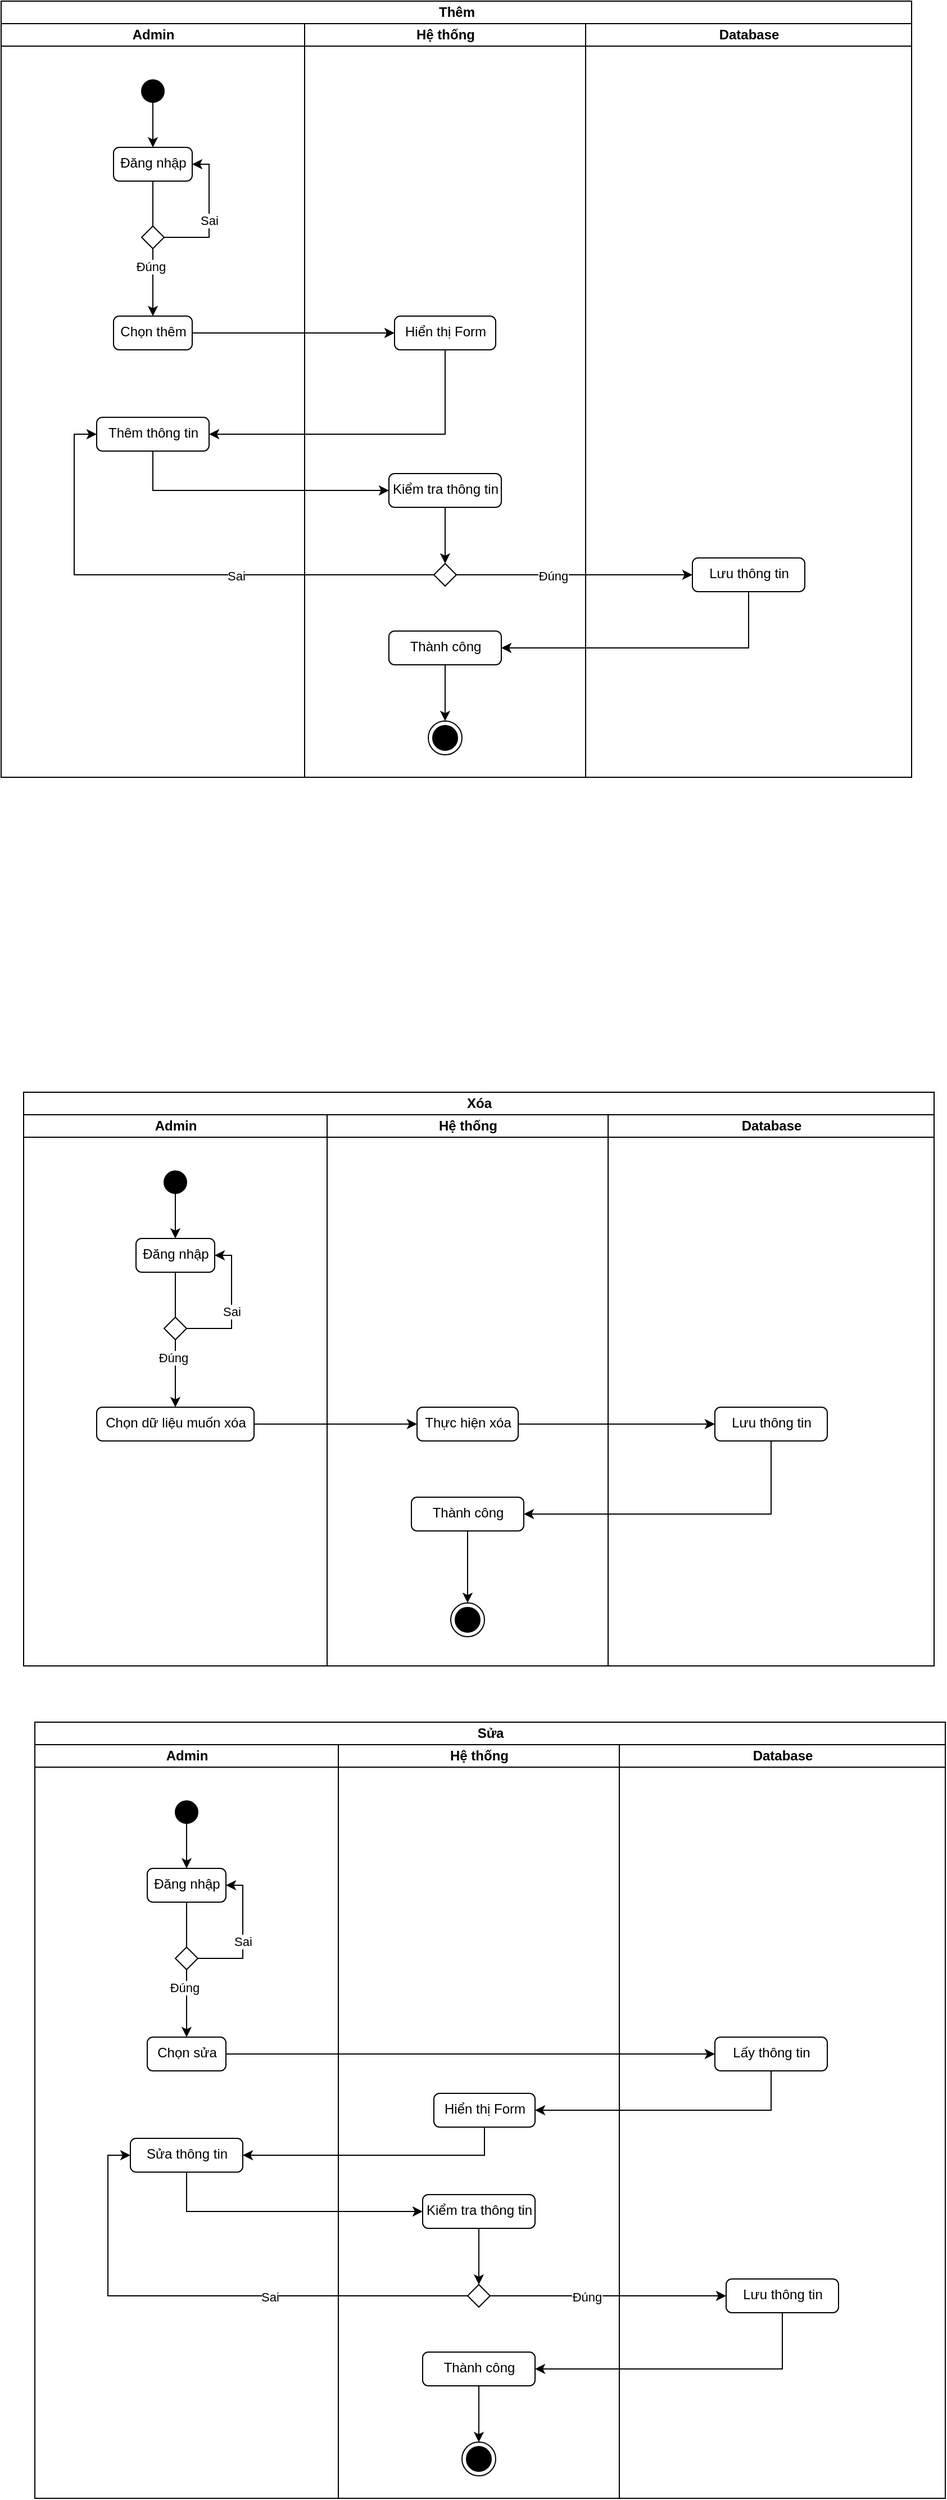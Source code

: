 <mxfile version="20.8.20" type="github">
  <diagram id="prtHgNgQTEPvFCAcTncT" name="Page-1">
    <mxGraphModel dx="954" dy="452" grid="1" gridSize="10" guides="1" tooltips="1" connect="1" arrows="1" fold="1" page="1" pageScale="1" pageWidth="827" pageHeight="1169" math="0" shadow="0">
      <root>
        <mxCell id="0" />
        <mxCell id="1" parent="0" />
        <mxCell id="ZkXMXkaEzzTaZKtMmjhz-1" value="Thêm" style="swimlane;childLayout=stackLayout;resizeParent=1;resizeParentMax=0;startSize=20;html=1;" parent="1" vertex="1">
          <mxGeometry x="140" y="330" width="810" height="690" as="geometry" />
        </mxCell>
        <mxCell id="ZkXMXkaEzzTaZKtMmjhz-2" value="Admin" style="swimlane;startSize=20;html=1;" parent="ZkXMXkaEzzTaZKtMmjhz-1" vertex="1">
          <mxGeometry y="20" width="270" height="670" as="geometry" />
        </mxCell>
        <mxCell id="ZkXMXkaEzzTaZKtMmjhz-11" style="edgeStyle=orthogonalEdgeStyle;rounded=0;orthogonalLoop=1;jettySize=auto;html=1;exitX=0.5;exitY=1;exitDx=0;exitDy=0;entryX=0.5;entryY=0;entryDx=0;entryDy=0;" parent="ZkXMXkaEzzTaZKtMmjhz-2" source="ZkXMXkaEzzTaZKtMmjhz-5" target="ZkXMXkaEzzTaZKtMmjhz-7" edge="1">
          <mxGeometry relative="1" as="geometry" />
        </mxCell>
        <mxCell id="ZkXMXkaEzzTaZKtMmjhz-5" value="" style="ellipse;fillColor=strokeColor;" parent="ZkXMXkaEzzTaZKtMmjhz-2" vertex="1">
          <mxGeometry x="125.0" y="50" width="20" height="20" as="geometry" />
        </mxCell>
        <mxCell id="ZkXMXkaEzzTaZKtMmjhz-10" value="" style="edgeStyle=orthogonalEdgeStyle;rounded=0;orthogonalLoop=1;jettySize=auto;html=1;" parent="ZkXMXkaEzzTaZKtMmjhz-2" source="ZkXMXkaEzzTaZKtMmjhz-7" target="ZkXMXkaEzzTaZKtMmjhz-9" edge="1">
          <mxGeometry relative="1" as="geometry" />
        </mxCell>
        <mxCell id="ZkXMXkaEzzTaZKtMmjhz-13" value="Đúng" style="edgeLabel;html=1;align=center;verticalAlign=middle;resizable=0;points=[];" parent="ZkXMXkaEzzTaZKtMmjhz-10" vertex="1" connectable="0">
          <mxGeometry x="0.267" y="-2" relative="1" as="geometry">
            <mxPoint as="offset" />
          </mxGeometry>
        </mxCell>
        <mxCell id="ZkXMXkaEzzTaZKtMmjhz-7" value="Đăng nhập" style="html=1;align=center;verticalAlign=top;rounded=1;absoluteArcSize=1;arcSize=10;dashed=0;" parent="ZkXMXkaEzzTaZKtMmjhz-2" vertex="1">
          <mxGeometry x="100.0" y="110" width="70" height="30" as="geometry" />
        </mxCell>
        <mxCell id="ZkXMXkaEzzTaZKtMmjhz-12" style="edgeStyle=orthogonalEdgeStyle;rounded=0;orthogonalLoop=1;jettySize=auto;html=1;exitX=1;exitY=0.5;exitDx=0;exitDy=0;entryX=1;entryY=0.5;entryDx=0;entryDy=0;" parent="ZkXMXkaEzzTaZKtMmjhz-2" source="ZkXMXkaEzzTaZKtMmjhz-8" target="ZkXMXkaEzzTaZKtMmjhz-7" edge="1">
          <mxGeometry relative="1" as="geometry">
            <mxPoint x="185.0" y="120" as="targetPoint" />
            <Array as="points">
              <mxPoint x="185" y="190" />
              <mxPoint x="185" y="125" />
            </Array>
          </mxGeometry>
        </mxCell>
        <mxCell id="ZkXMXkaEzzTaZKtMmjhz-14" value="Sai" style="edgeLabel;html=1;align=center;verticalAlign=middle;resizable=0;points=[];" parent="ZkXMXkaEzzTaZKtMmjhz-12" vertex="1" connectable="0">
          <mxGeometry x="-0.083" relative="1" as="geometry">
            <mxPoint as="offset" />
          </mxGeometry>
        </mxCell>
        <mxCell id="ZkXMXkaEzzTaZKtMmjhz-8" value="" style="rhombus;" parent="ZkXMXkaEzzTaZKtMmjhz-2" vertex="1">
          <mxGeometry x="125.0" y="180" width="20" height="20" as="geometry" />
        </mxCell>
        <mxCell id="ZkXMXkaEzzTaZKtMmjhz-9" value="Chọn thêm" style="html=1;align=center;verticalAlign=top;rounded=1;absoluteArcSize=1;arcSize=10;dashed=0;" parent="ZkXMXkaEzzTaZKtMmjhz-2" vertex="1">
          <mxGeometry x="100.0" y="260" width="70" height="30" as="geometry" />
        </mxCell>
        <mxCell id="ZkXMXkaEzzTaZKtMmjhz-17" value="Thêm thông tin" style="html=1;align=center;verticalAlign=top;rounded=1;absoluteArcSize=1;arcSize=10;dashed=0;" parent="ZkXMXkaEzzTaZKtMmjhz-2" vertex="1">
          <mxGeometry x="85" y="350" width="100" height="30" as="geometry" />
        </mxCell>
        <mxCell id="ZkXMXkaEzzTaZKtMmjhz-3" value="Hệ thống" style="swimlane;startSize=20;html=1;" parent="ZkXMXkaEzzTaZKtMmjhz-1" vertex="1">
          <mxGeometry x="270" y="20" width="250" height="670" as="geometry" />
        </mxCell>
        <mxCell id="ZkXMXkaEzzTaZKtMmjhz-15" value="Hiển thị Form" style="html=1;align=center;verticalAlign=top;rounded=1;absoluteArcSize=1;arcSize=10;dashed=0;" parent="ZkXMXkaEzzTaZKtMmjhz-3" vertex="1">
          <mxGeometry x="80" y="260" width="90" height="30" as="geometry" />
        </mxCell>
        <mxCell id="ZkXMXkaEzzTaZKtMmjhz-26" style="edgeStyle=orthogonalEdgeStyle;rounded=0;orthogonalLoop=1;jettySize=auto;html=1;exitX=0.5;exitY=1;exitDx=0;exitDy=0;entryX=0.5;entryY=0;entryDx=0;entryDy=0;" parent="ZkXMXkaEzzTaZKtMmjhz-3" source="ZkXMXkaEzzTaZKtMmjhz-19" target="ZkXMXkaEzzTaZKtMmjhz-20" edge="1">
          <mxGeometry relative="1" as="geometry" />
        </mxCell>
        <mxCell id="ZkXMXkaEzzTaZKtMmjhz-19" value="Kiểm tra thông tin" style="html=1;align=center;verticalAlign=top;rounded=1;absoluteArcSize=1;arcSize=10;dashed=0;" parent="ZkXMXkaEzzTaZKtMmjhz-3" vertex="1">
          <mxGeometry x="75" y="400" width="100" height="30" as="geometry" />
        </mxCell>
        <mxCell id="ZkXMXkaEzzTaZKtMmjhz-20" value="" style="rhombus;" parent="ZkXMXkaEzzTaZKtMmjhz-3" vertex="1">
          <mxGeometry x="115.0" y="480" width="20" height="20" as="geometry" />
        </mxCell>
        <mxCell id="ZkXMXkaEzzTaZKtMmjhz-29" style="edgeStyle=orthogonalEdgeStyle;rounded=0;orthogonalLoop=1;jettySize=auto;html=1;exitX=0.5;exitY=1;exitDx=0;exitDy=0;entryX=0.5;entryY=0;entryDx=0;entryDy=0;" parent="ZkXMXkaEzzTaZKtMmjhz-3" source="ZkXMXkaEzzTaZKtMmjhz-23" target="ZkXMXkaEzzTaZKtMmjhz-24" edge="1">
          <mxGeometry relative="1" as="geometry" />
        </mxCell>
        <mxCell id="ZkXMXkaEzzTaZKtMmjhz-23" value="Thành công" style="html=1;align=center;verticalAlign=top;rounded=1;absoluteArcSize=1;arcSize=10;dashed=0;" parent="ZkXMXkaEzzTaZKtMmjhz-3" vertex="1">
          <mxGeometry x="75" y="540" width="100" height="30" as="geometry" />
        </mxCell>
        <mxCell id="ZkXMXkaEzzTaZKtMmjhz-24" value="" style="ellipse;html=1;shape=endState;fillColor=strokeColor;" parent="ZkXMXkaEzzTaZKtMmjhz-3" vertex="1">
          <mxGeometry x="110" y="620" width="30" height="30" as="geometry" />
        </mxCell>
        <mxCell id="ZkXMXkaEzzTaZKtMmjhz-4" value="Database" style="swimlane;startSize=20;html=1;" parent="ZkXMXkaEzzTaZKtMmjhz-1" vertex="1">
          <mxGeometry x="520" y="20" width="290" height="670" as="geometry" />
        </mxCell>
        <mxCell id="ZkXMXkaEzzTaZKtMmjhz-21" value="Lưu thông tin" style="html=1;align=center;verticalAlign=top;rounded=1;absoluteArcSize=1;arcSize=10;dashed=0;" parent="ZkXMXkaEzzTaZKtMmjhz-4" vertex="1">
          <mxGeometry x="95" y="475" width="100" height="30" as="geometry" />
        </mxCell>
        <mxCell id="ZkXMXkaEzzTaZKtMmjhz-16" style="edgeStyle=orthogonalEdgeStyle;rounded=0;orthogonalLoop=1;jettySize=auto;html=1;exitX=1;exitY=0.5;exitDx=0;exitDy=0;entryX=0;entryY=0.5;entryDx=0;entryDy=0;" parent="ZkXMXkaEzzTaZKtMmjhz-1" source="ZkXMXkaEzzTaZKtMmjhz-9" target="ZkXMXkaEzzTaZKtMmjhz-15" edge="1">
          <mxGeometry relative="1" as="geometry" />
        </mxCell>
        <mxCell id="ZkXMXkaEzzTaZKtMmjhz-18" style="edgeStyle=orthogonalEdgeStyle;rounded=0;orthogonalLoop=1;jettySize=auto;html=1;exitX=0.5;exitY=1;exitDx=0;exitDy=0;entryX=1;entryY=0.5;entryDx=0;entryDy=0;" parent="ZkXMXkaEzzTaZKtMmjhz-1" source="ZkXMXkaEzzTaZKtMmjhz-15" target="ZkXMXkaEzzTaZKtMmjhz-17" edge="1">
          <mxGeometry relative="1" as="geometry" />
        </mxCell>
        <mxCell id="ZkXMXkaEzzTaZKtMmjhz-25" style="edgeStyle=orthogonalEdgeStyle;rounded=0;orthogonalLoop=1;jettySize=auto;html=1;exitX=0.5;exitY=1;exitDx=0;exitDy=0;entryX=0;entryY=0.5;entryDx=0;entryDy=0;" parent="ZkXMXkaEzzTaZKtMmjhz-1" source="ZkXMXkaEzzTaZKtMmjhz-17" target="ZkXMXkaEzzTaZKtMmjhz-19" edge="1">
          <mxGeometry relative="1" as="geometry" />
        </mxCell>
        <mxCell id="ZkXMXkaEzzTaZKtMmjhz-27" style="edgeStyle=orthogonalEdgeStyle;rounded=0;orthogonalLoop=1;jettySize=auto;html=1;exitX=1;exitY=0.5;exitDx=0;exitDy=0;entryX=0;entryY=0.5;entryDx=0;entryDy=0;" parent="ZkXMXkaEzzTaZKtMmjhz-1" source="ZkXMXkaEzzTaZKtMmjhz-20" target="ZkXMXkaEzzTaZKtMmjhz-21" edge="1">
          <mxGeometry relative="1" as="geometry" />
        </mxCell>
        <mxCell id="ZkXMXkaEzzTaZKtMmjhz-31" value="Đúng" style="edgeLabel;html=1;align=center;verticalAlign=middle;resizable=0;points=[];" parent="ZkXMXkaEzzTaZKtMmjhz-27" vertex="1" connectable="0">
          <mxGeometry x="-0.181" y="-1" relative="1" as="geometry">
            <mxPoint as="offset" />
          </mxGeometry>
        </mxCell>
        <mxCell id="ZkXMXkaEzzTaZKtMmjhz-28" style="edgeStyle=orthogonalEdgeStyle;rounded=0;orthogonalLoop=1;jettySize=auto;html=1;exitX=0.5;exitY=1;exitDx=0;exitDy=0;entryX=1;entryY=0.5;entryDx=0;entryDy=0;" parent="ZkXMXkaEzzTaZKtMmjhz-1" source="ZkXMXkaEzzTaZKtMmjhz-21" target="ZkXMXkaEzzTaZKtMmjhz-23" edge="1">
          <mxGeometry relative="1" as="geometry" />
        </mxCell>
        <mxCell id="ZkXMXkaEzzTaZKtMmjhz-30" style="edgeStyle=orthogonalEdgeStyle;rounded=0;orthogonalLoop=1;jettySize=auto;html=1;exitX=0;exitY=0.5;exitDx=0;exitDy=0;entryX=0;entryY=0.5;entryDx=0;entryDy=0;" parent="ZkXMXkaEzzTaZKtMmjhz-1" source="ZkXMXkaEzzTaZKtMmjhz-20" target="ZkXMXkaEzzTaZKtMmjhz-17" edge="1">
          <mxGeometry relative="1" as="geometry" />
        </mxCell>
        <mxCell id="ZkXMXkaEzzTaZKtMmjhz-32" value="Sai" style="edgeLabel;html=1;align=center;verticalAlign=middle;resizable=0;points=[];" parent="ZkXMXkaEzzTaZKtMmjhz-30" vertex="1" connectable="0">
          <mxGeometry x="-0.243" y="1" relative="1" as="geometry">
            <mxPoint as="offset" />
          </mxGeometry>
        </mxCell>
        <mxCell id="ZkXMXkaEzzTaZKtMmjhz-33" value="Xóa" style="swimlane;childLayout=stackLayout;resizeParent=1;resizeParentMax=0;startSize=20;html=1;" parent="1" vertex="1">
          <mxGeometry x="160" y="1300" width="810" height="510" as="geometry" />
        </mxCell>
        <mxCell id="ZkXMXkaEzzTaZKtMmjhz-34" value="Admin" style="swimlane;startSize=20;html=1;" parent="ZkXMXkaEzzTaZKtMmjhz-33" vertex="1">
          <mxGeometry y="20" width="270" height="490" as="geometry" />
        </mxCell>
        <mxCell id="ZkXMXkaEzzTaZKtMmjhz-35" style="edgeStyle=orthogonalEdgeStyle;rounded=0;orthogonalLoop=1;jettySize=auto;html=1;exitX=0.5;exitY=1;exitDx=0;exitDy=0;entryX=0.5;entryY=0;entryDx=0;entryDy=0;" parent="ZkXMXkaEzzTaZKtMmjhz-34" source="ZkXMXkaEzzTaZKtMmjhz-36" target="ZkXMXkaEzzTaZKtMmjhz-39" edge="1">
          <mxGeometry relative="1" as="geometry" />
        </mxCell>
        <mxCell id="ZkXMXkaEzzTaZKtMmjhz-36" value="" style="ellipse;fillColor=strokeColor;" parent="ZkXMXkaEzzTaZKtMmjhz-34" vertex="1">
          <mxGeometry x="125.0" y="50" width="20" height="20" as="geometry" />
        </mxCell>
        <mxCell id="ZkXMXkaEzzTaZKtMmjhz-37" value="" style="edgeStyle=orthogonalEdgeStyle;rounded=0;orthogonalLoop=1;jettySize=auto;html=1;" parent="ZkXMXkaEzzTaZKtMmjhz-34" source="ZkXMXkaEzzTaZKtMmjhz-39" target="ZkXMXkaEzzTaZKtMmjhz-43" edge="1">
          <mxGeometry relative="1" as="geometry" />
        </mxCell>
        <mxCell id="ZkXMXkaEzzTaZKtMmjhz-38" value="Đúng" style="edgeLabel;html=1;align=center;verticalAlign=middle;resizable=0;points=[];" parent="ZkXMXkaEzzTaZKtMmjhz-37" vertex="1" connectable="0">
          <mxGeometry x="0.267" y="-2" relative="1" as="geometry">
            <mxPoint as="offset" />
          </mxGeometry>
        </mxCell>
        <mxCell id="ZkXMXkaEzzTaZKtMmjhz-39" value="Đăng nhập" style="html=1;align=center;verticalAlign=top;rounded=1;absoluteArcSize=1;arcSize=10;dashed=0;" parent="ZkXMXkaEzzTaZKtMmjhz-34" vertex="1">
          <mxGeometry x="100.0" y="110" width="70" height="30" as="geometry" />
        </mxCell>
        <mxCell id="ZkXMXkaEzzTaZKtMmjhz-40" style="edgeStyle=orthogonalEdgeStyle;rounded=0;orthogonalLoop=1;jettySize=auto;html=1;exitX=1;exitY=0.5;exitDx=0;exitDy=0;entryX=1;entryY=0.5;entryDx=0;entryDy=0;" parent="ZkXMXkaEzzTaZKtMmjhz-34" source="ZkXMXkaEzzTaZKtMmjhz-42" target="ZkXMXkaEzzTaZKtMmjhz-39" edge="1">
          <mxGeometry relative="1" as="geometry">
            <mxPoint x="185.0" y="120" as="targetPoint" />
            <Array as="points">
              <mxPoint x="185" y="190" />
              <mxPoint x="185" y="125" />
            </Array>
          </mxGeometry>
        </mxCell>
        <mxCell id="ZkXMXkaEzzTaZKtMmjhz-41" value="Sai" style="edgeLabel;html=1;align=center;verticalAlign=middle;resizable=0;points=[];" parent="ZkXMXkaEzzTaZKtMmjhz-40" vertex="1" connectable="0">
          <mxGeometry x="-0.083" relative="1" as="geometry">
            <mxPoint as="offset" />
          </mxGeometry>
        </mxCell>
        <mxCell id="ZkXMXkaEzzTaZKtMmjhz-42" value="" style="rhombus;" parent="ZkXMXkaEzzTaZKtMmjhz-34" vertex="1">
          <mxGeometry x="125.0" y="180" width="20" height="20" as="geometry" />
        </mxCell>
        <mxCell id="ZkXMXkaEzzTaZKtMmjhz-43" value="Chọn dữ liệu muốn xóa" style="html=1;align=center;verticalAlign=top;rounded=1;absoluteArcSize=1;arcSize=10;dashed=0;" parent="ZkXMXkaEzzTaZKtMmjhz-34" vertex="1">
          <mxGeometry x="65" y="260" width="140" height="30" as="geometry" />
        </mxCell>
        <mxCell id="ZkXMXkaEzzTaZKtMmjhz-45" value="Hệ thống" style="swimlane;startSize=20;html=1;" parent="ZkXMXkaEzzTaZKtMmjhz-33" vertex="1">
          <mxGeometry x="270" y="20" width="250" height="490" as="geometry" />
        </mxCell>
        <mxCell id="ZkXMXkaEzzTaZKtMmjhz-46" value="Thực hiện xóa" style="html=1;align=center;verticalAlign=top;rounded=1;absoluteArcSize=1;arcSize=10;dashed=0;" parent="ZkXMXkaEzzTaZKtMmjhz-45" vertex="1">
          <mxGeometry x="80" y="260" width="90" height="30" as="geometry" />
        </mxCell>
        <mxCell id="ZkXMXkaEzzTaZKtMmjhz-50" style="edgeStyle=orthogonalEdgeStyle;rounded=0;orthogonalLoop=1;jettySize=auto;html=1;exitX=0.5;exitY=1;exitDx=0;exitDy=0;entryX=0.5;entryY=0;entryDx=0;entryDy=0;" parent="ZkXMXkaEzzTaZKtMmjhz-45" source="ZkXMXkaEzzTaZKtMmjhz-51" target="ZkXMXkaEzzTaZKtMmjhz-52" edge="1">
          <mxGeometry relative="1" as="geometry" />
        </mxCell>
        <mxCell id="ZkXMXkaEzzTaZKtMmjhz-51" value="Thành công" style="html=1;align=center;verticalAlign=top;rounded=1;absoluteArcSize=1;arcSize=10;dashed=0;" parent="ZkXMXkaEzzTaZKtMmjhz-45" vertex="1">
          <mxGeometry x="75" y="340" width="100" height="30" as="geometry" />
        </mxCell>
        <mxCell id="ZkXMXkaEzzTaZKtMmjhz-52" value="" style="ellipse;html=1;shape=endState;fillColor=strokeColor;" parent="ZkXMXkaEzzTaZKtMmjhz-45" vertex="1">
          <mxGeometry x="110" y="434" width="30" height="30" as="geometry" />
        </mxCell>
        <mxCell id="ZkXMXkaEzzTaZKtMmjhz-55" style="edgeStyle=orthogonalEdgeStyle;rounded=0;orthogonalLoop=1;jettySize=auto;html=1;exitX=1;exitY=0.5;exitDx=0;exitDy=0;entryX=0;entryY=0.5;entryDx=0;entryDy=0;" parent="ZkXMXkaEzzTaZKtMmjhz-33" source="ZkXMXkaEzzTaZKtMmjhz-43" target="ZkXMXkaEzzTaZKtMmjhz-46" edge="1">
          <mxGeometry relative="1" as="geometry" />
        </mxCell>
        <mxCell id="ZkXMXkaEzzTaZKtMmjhz-60" style="edgeStyle=orthogonalEdgeStyle;rounded=0;orthogonalLoop=1;jettySize=auto;html=1;exitX=0.5;exitY=1;exitDx=0;exitDy=0;entryX=1;entryY=0.5;entryDx=0;entryDy=0;" parent="ZkXMXkaEzzTaZKtMmjhz-33" source="ZkXMXkaEzzTaZKtMmjhz-54" target="ZkXMXkaEzzTaZKtMmjhz-51" edge="1">
          <mxGeometry relative="1" as="geometry" />
        </mxCell>
        <mxCell id="ZkXMXkaEzzTaZKtMmjhz-63" style="edgeStyle=orthogonalEdgeStyle;rounded=0;orthogonalLoop=1;jettySize=auto;html=1;exitX=1;exitY=0.5;exitDx=0;exitDy=0;entryX=0;entryY=0.5;entryDx=0;entryDy=0;" parent="ZkXMXkaEzzTaZKtMmjhz-33" source="ZkXMXkaEzzTaZKtMmjhz-46" target="ZkXMXkaEzzTaZKtMmjhz-54" edge="1">
          <mxGeometry relative="1" as="geometry" />
        </mxCell>
        <mxCell id="ZkXMXkaEzzTaZKtMmjhz-53" value="Database" style="swimlane;startSize=20;html=1;" parent="ZkXMXkaEzzTaZKtMmjhz-33" vertex="1">
          <mxGeometry x="520" y="20" width="290" height="490" as="geometry" />
        </mxCell>
        <mxCell id="ZkXMXkaEzzTaZKtMmjhz-54" value="Lưu thông tin" style="html=1;align=center;verticalAlign=top;rounded=1;absoluteArcSize=1;arcSize=10;dashed=0;" parent="ZkXMXkaEzzTaZKtMmjhz-53" vertex="1">
          <mxGeometry x="95" y="260" width="100" height="30" as="geometry" />
        </mxCell>
        <mxCell id="VqG_Jp1lqWz0p0ItpPOK-1" value="Sửa" style="swimlane;childLayout=stackLayout;resizeParent=1;resizeParentMax=0;startSize=20;html=1;" vertex="1" parent="1">
          <mxGeometry x="170" y="1860" width="810" height="690" as="geometry" />
        </mxCell>
        <mxCell id="VqG_Jp1lqWz0p0ItpPOK-2" value="Admin" style="swimlane;startSize=20;html=1;" vertex="1" parent="VqG_Jp1lqWz0p0ItpPOK-1">
          <mxGeometry y="20" width="270" height="670" as="geometry" />
        </mxCell>
        <mxCell id="VqG_Jp1lqWz0p0ItpPOK-3" style="edgeStyle=orthogonalEdgeStyle;rounded=0;orthogonalLoop=1;jettySize=auto;html=1;exitX=0.5;exitY=1;exitDx=0;exitDy=0;entryX=0.5;entryY=0;entryDx=0;entryDy=0;" edge="1" parent="VqG_Jp1lqWz0p0ItpPOK-2" source="VqG_Jp1lqWz0p0ItpPOK-4" target="VqG_Jp1lqWz0p0ItpPOK-7">
          <mxGeometry relative="1" as="geometry" />
        </mxCell>
        <mxCell id="VqG_Jp1lqWz0p0ItpPOK-4" value="" style="ellipse;fillColor=strokeColor;" vertex="1" parent="VqG_Jp1lqWz0p0ItpPOK-2">
          <mxGeometry x="125.0" y="50" width="20" height="20" as="geometry" />
        </mxCell>
        <mxCell id="VqG_Jp1lqWz0p0ItpPOK-5" value="" style="edgeStyle=orthogonalEdgeStyle;rounded=0;orthogonalLoop=1;jettySize=auto;html=1;" edge="1" parent="VqG_Jp1lqWz0p0ItpPOK-2" source="VqG_Jp1lqWz0p0ItpPOK-7" target="VqG_Jp1lqWz0p0ItpPOK-11">
          <mxGeometry relative="1" as="geometry" />
        </mxCell>
        <mxCell id="VqG_Jp1lqWz0p0ItpPOK-6" value="Đúng" style="edgeLabel;html=1;align=center;verticalAlign=middle;resizable=0;points=[];" vertex="1" connectable="0" parent="VqG_Jp1lqWz0p0ItpPOK-5">
          <mxGeometry x="0.267" y="-2" relative="1" as="geometry">
            <mxPoint as="offset" />
          </mxGeometry>
        </mxCell>
        <mxCell id="VqG_Jp1lqWz0p0ItpPOK-7" value="Đăng nhập" style="html=1;align=center;verticalAlign=top;rounded=1;absoluteArcSize=1;arcSize=10;dashed=0;" vertex="1" parent="VqG_Jp1lqWz0p0ItpPOK-2">
          <mxGeometry x="100.0" y="110" width="70" height="30" as="geometry" />
        </mxCell>
        <mxCell id="VqG_Jp1lqWz0p0ItpPOK-8" style="edgeStyle=orthogonalEdgeStyle;rounded=0;orthogonalLoop=1;jettySize=auto;html=1;exitX=1;exitY=0.5;exitDx=0;exitDy=0;entryX=1;entryY=0.5;entryDx=0;entryDy=0;" edge="1" parent="VqG_Jp1lqWz0p0ItpPOK-2" source="VqG_Jp1lqWz0p0ItpPOK-10" target="VqG_Jp1lqWz0p0ItpPOK-7">
          <mxGeometry relative="1" as="geometry">
            <mxPoint x="185.0" y="120" as="targetPoint" />
            <Array as="points">
              <mxPoint x="185" y="190" />
              <mxPoint x="185" y="125" />
            </Array>
          </mxGeometry>
        </mxCell>
        <mxCell id="VqG_Jp1lqWz0p0ItpPOK-9" value="Sai" style="edgeLabel;html=1;align=center;verticalAlign=middle;resizable=0;points=[];" vertex="1" connectable="0" parent="VqG_Jp1lqWz0p0ItpPOK-8">
          <mxGeometry x="-0.083" relative="1" as="geometry">
            <mxPoint as="offset" />
          </mxGeometry>
        </mxCell>
        <mxCell id="VqG_Jp1lqWz0p0ItpPOK-10" value="" style="rhombus;" vertex="1" parent="VqG_Jp1lqWz0p0ItpPOK-2">
          <mxGeometry x="125.0" y="180" width="20" height="20" as="geometry" />
        </mxCell>
        <mxCell id="VqG_Jp1lqWz0p0ItpPOK-11" value="Chọn sửa" style="html=1;align=center;verticalAlign=top;rounded=1;absoluteArcSize=1;arcSize=10;dashed=0;" vertex="1" parent="VqG_Jp1lqWz0p0ItpPOK-2">
          <mxGeometry x="100.0" y="260" width="70" height="30" as="geometry" />
        </mxCell>
        <mxCell id="VqG_Jp1lqWz0p0ItpPOK-12" value="Sửa thông tin" style="html=1;align=center;verticalAlign=top;rounded=1;absoluteArcSize=1;arcSize=10;dashed=0;" vertex="1" parent="VqG_Jp1lqWz0p0ItpPOK-2">
          <mxGeometry x="85" y="350" width="100" height="30" as="geometry" />
        </mxCell>
        <mxCell id="VqG_Jp1lqWz0p0ItpPOK-13" value="Hệ thống" style="swimlane;startSize=20;html=1;" vertex="1" parent="VqG_Jp1lqWz0p0ItpPOK-1">
          <mxGeometry x="270" y="20" width="250" height="670" as="geometry" />
        </mxCell>
        <mxCell id="VqG_Jp1lqWz0p0ItpPOK-14" value="Hiển thị Form" style="html=1;align=center;verticalAlign=top;rounded=1;absoluteArcSize=1;arcSize=10;dashed=0;" vertex="1" parent="VqG_Jp1lqWz0p0ItpPOK-13">
          <mxGeometry x="85" y="310" width="90" height="30" as="geometry" />
        </mxCell>
        <mxCell id="VqG_Jp1lqWz0p0ItpPOK-15" style="edgeStyle=orthogonalEdgeStyle;rounded=0;orthogonalLoop=1;jettySize=auto;html=1;exitX=0.5;exitY=1;exitDx=0;exitDy=0;entryX=0.5;entryY=0;entryDx=0;entryDy=0;" edge="1" parent="VqG_Jp1lqWz0p0ItpPOK-13" source="VqG_Jp1lqWz0p0ItpPOK-16" target="VqG_Jp1lqWz0p0ItpPOK-17">
          <mxGeometry relative="1" as="geometry" />
        </mxCell>
        <mxCell id="VqG_Jp1lqWz0p0ItpPOK-16" value="Kiểm tra thông tin" style="html=1;align=center;verticalAlign=top;rounded=1;absoluteArcSize=1;arcSize=10;dashed=0;" vertex="1" parent="VqG_Jp1lqWz0p0ItpPOK-13">
          <mxGeometry x="75" y="400" width="100" height="30" as="geometry" />
        </mxCell>
        <mxCell id="VqG_Jp1lqWz0p0ItpPOK-17" value="" style="rhombus;" vertex="1" parent="VqG_Jp1lqWz0p0ItpPOK-13">
          <mxGeometry x="115.0" y="480" width="20" height="20" as="geometry" />
        </mxCell>
        <mxCell id="VqG_Jp1lqWz0p0ItpPOK-18" style="edgeStyle=orthogonalEdgeStyle;rounded=0;orthogonalLoop=1;jettySize=auto;html=1;exitX=0.5;exitY=1;exitDx=0;exitDy=0;entryX=0.5;entryY=0;entryDx=0;entryDy=0;" edge="1" parent="VqG_Jp1lqWz0p0ItpPOK-13" source="VqG_Jp1lqWz0p0ItpPOK-19" target="VqG_Jp1lqWz0p0ItpPOK-20">
          <mxGeometry relative="1" as="geometry" />
        </mxCell>
        <mxCell id="VqG_Jp1lqWz0p0ItpPOK-19" value="Thành công" style="html=1;align=center;verticalAlign=top;rounded=1;absoluteArcSize=1;arcSize=10;dashed=0;" vertex="1" parent="VqG_Jp1lqWz0p0ItpPOK-13">
          <mxGeometry x="75" y="540" width="100" height="30" as="geometry" />
        </mxCell>
        <mxCell id="VqG_Jp1lqWz0p0ItpPOK-20" value="" style="ellipse;html=1;shape=endState;fillColor=strokeColor;" vertex="1" parent="VqG_Jp1lqWz0p0ItpPOK-13">
          <mxGeometry x="110" y="620" width="30" height="30" as="geometry" />
        </mxCell>
        <mxCell id="VqG_Jp1lqWz0p0ItpPOK-21" value="Database" style="swimlane;startSize=20;html=1;" vertex="1" parent="VqG_Jp1lqWz0p0ItpPOK-1">
          <mxGeometry x="520" y="20" width="290" height="670" as="geometry" />
        </mxCell>
        <mxCell id="VqG_Jp1lqWz0p0ItpPOK-22" value="Lưu thông tin" style="html=1;align=center;verticalAlign=top;rounded=1;absoluteArcSize=1;arcSize=10;dashed=0;" vertex="1" parent="VqG_Jp1lqWz0p0ItpPOK-21">
          <mxGeometry x="95" y="475" width="100" height="30" as="geometry" />
        </mxCell>
        <mxCell id="VqG_Jp1lqWz0p0ItpPOK-31" value="Lấy thông tin" style="html=1;align=center;verticalAlign=top;rounded=1;absoluteArcSize=1;arcSize=10;dashed=0;" vertex="1" parent="VqG_Jp1lqWz0p0ItpPOK-21">
          <mxGeometry x="85" y="260" width="100" height="30" as="geometry" />
        </mxCell>
        <mxCell id="VqG_Jp1lqWz0p0ItpPOK-24" style="edgeStyle=orthogonalEdgeStyle;rounded=0;orthogonalLoop=1;jettySize=auto;html=1;exitX=0.5;exitY=1;exitDx=0;exitDy=0;entryX=1;entryY=0.5;entryDx=0;entryDy=0;" edge="1" parent="VqG_Jp1lqWz0p0ItpPOK-1" source="VqG_Jp1lqWz0p0ItpPOK-14" target="VqG_Jp1lqWz0p0ItpPOK-12">
          <mxGeometry relative="1" as="geometry" />
        </mxCell>
        <mxCell id="VqG_Jp1lqWz0p0ItpPOK-25" style="edgeStyle=orthogonalEdgeStyle;rounded=0;orthogonalLoop=1;jettySize=auto;html=1;exitX=0.5;exitY=1;exitDx=0;exitDy=0;entryX=0;entryY=0.5;entryDx=0;entryDy=0;" edge="1" parent="VqG_Jp1lqWz0p0ItpPOK-1" source="VqG_Jp1lqWz0p0ItpPOK-12" target="VqG_Jp1lqWz0p0ItpPOK-16">
          <mxGeometry relative="1" as="geometry" />
        </mxCell>
        <mxCell id="VqG_Jp1lqWz0p0ItpPOK-26" style="edgeStyle=orthogonalEdgeStyle;rounded=0;orthogonalLoop=1;jettySize=auto;html=1;exitX=1;exitY=0.5;exitDx=0;exitDy=0;entryX=0;entryY=0.5;entryDx=0;entryDy=0;" edge="1" parent="VqG_Jp1lqWz0p0ItpPOK-1" source="VqG_Jp1lqWz0p0ItpPOK-17" target="VqG_Jp1lqWz0p0ItpPOK-22">
          <mxGeometry relative="1" as="geometry" />
        </mxCell>
        <mxCell id="VqG_Jp1lqWz0p0ItpPOK-27" value="Đúng" style="edgeLabel;html=1;align=center;verticalAlign=middle;resizable=0;points=[];" vertex="1" connectable="0" parent="VqG_Jp1lqWz0p0ItpPOK-26">
          <mxGeometry x="-0.181" y="-1" relative="1" as="geometry">
            <mxPoint as="offset" />
          </mxGeometry>
        </mxCell>
        <mxCell id="VqG_Jp1lqWz0p0ItpPOK-28" style="edgeStyle=orthogonalEdgeStyle;rounded=0;orthogonalLoop=1;jettySize=auto;html=1;exitX=0.5;exitY=1;exitDx=0;exitDy=0;entryX=1;entryY=0.5;entryDx=0;entryDy=0;" edge="1" parent="VqG_Jp1lqWz0p0ItpPOK-1" source="VqG_Jp1lqWz0p0ItpPOK-22" target="VqG_Jp1lqWz0p0ItpPOK-19">
          <mxGeometry relative="1" as="geometry" />
        </mxCell>
        <mxCell id="VqG_Jp1lqWz0p0ItpPOK-29" style="edgeStyle=orthogonalEdgeStyle;rounded=0;orthogonalLoop=1;jettySize=auto;html=1;exitX=0;exitY=0.5;exitDx=0;exitDy=0;entryX=0;entryY=0.5;entryDx=0;entryDy=0;" edge="1" parent="VqG_Jp1lqWz0p0ItpPOK-1" source="VqG_Jp1lqWz0p0ItpPOK-17" target="VqG_Jp1lqWz0p0ItpPOK-12">
          <mxGeometry relative="1" as="geometry" />
        </mxCell>
        <mxCell id="VqG_Jp1lqWz0p0ItpPOK-30" value="Sai" style="edgeLabel;html=1;align=center;verticalAlign=middle;resizable=0;points=[];" vertex="1" connectable="0" parent="VqG_Jp1lqWz0p0ItpPOK-29">
          <mxGeometry x="-0.243" y="1" relative="1" as="geometry">
            <mxPoint as="offset" />
          </mxGeometry>
        </mxCell>
        <mxCell id="VqG_Jp1lqWz0p0ItpPOK-32" style="edgeStyle=orthogonalEdgeStyle;rounded=0;orthogonalLoop=1;jettySize=auto;html=1;exitX=1;exitY=0.5;exitDx=0;exitDy=0;entryX=0;entryY=0.5;entryDx=0;entryDy=0;" edge="1" parent="VqG_Jp1lqWz0p0ItpPOK-1" source="VqG_Jp1lqWz0p0ItpPOK-11" target="VqG_Jp1lqWz0p0ItpPOK-31">
          <mxGeometry relative="1" as="geometry" />
        </mxCell>
        <mxCell id="VqG_Jp1lqWz0p0ItpPOK-33" style="edgeStyle=orthogonalEdgeStyle;rounded=0;orthogonalLoop=1;jettySize=auto;html=1;exitX=0.5;exitY=1;exitDx=0;exitDy=0;entryX=1;entryY=0.5;entryDx=0;entryDy=0;" edge="1" parent="VqG_Jp1lqWz0p0ItpPOK-1" source="VqG_Jp1lqWz0p0ItpPOK-31" target="VqG_Jp1lqWz0p0ItpPOK-14">
          <mxGeometry relative="1" as="geometry" />
        </mxCell>
      </root>
    </mxGraphModel>
  </diagram>
</mxfile>
